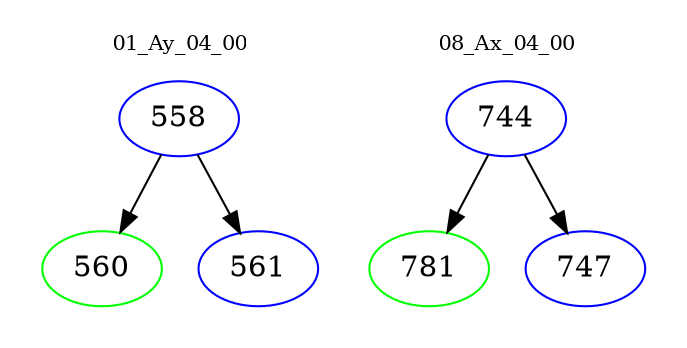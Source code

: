 digraph{
subgraph cluster_0 {
color = white
label = "01_Ay_04_00";
fontsize=10;
T0_558 [label="558", color="blue"]
T0_558 -> T0_560 [color="black"]
T0_560 [label="560", color="green"]
T0_558 -> T0_561 [color="black"]
T0_561 [label="561", color="blue"]
}
subgraph cluster_1 {
color = white
label = "08_Ax_04_00";
fontsize=10;
T1_744 [label="744", color="blue"]
T1_744 -> T1_781 [color="black"]
T1_781 [label="781", color="green"]
T1_744 -> T1_747 [color="black"]
T1_747 [label="747", color="blue"]
}
}

